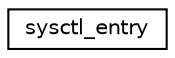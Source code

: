 digraph "Graphical Class Hierarchy"
{
 // LATEX_PDF_SIZE
  edge [fontname="Helvetica",fontsize="10",labelfontname="Helvetica",labelfontsize="10"];
  node [fontname="Helvetica",fontsize="10",shape=record];
  rankdir="LR";
  Node0 [label="sysctl_entry",height=0.2,width=0.4,color="black", fillcolor="white", style="filled",URL="$structsysctl__entry.html",tooltip=" "];
}
